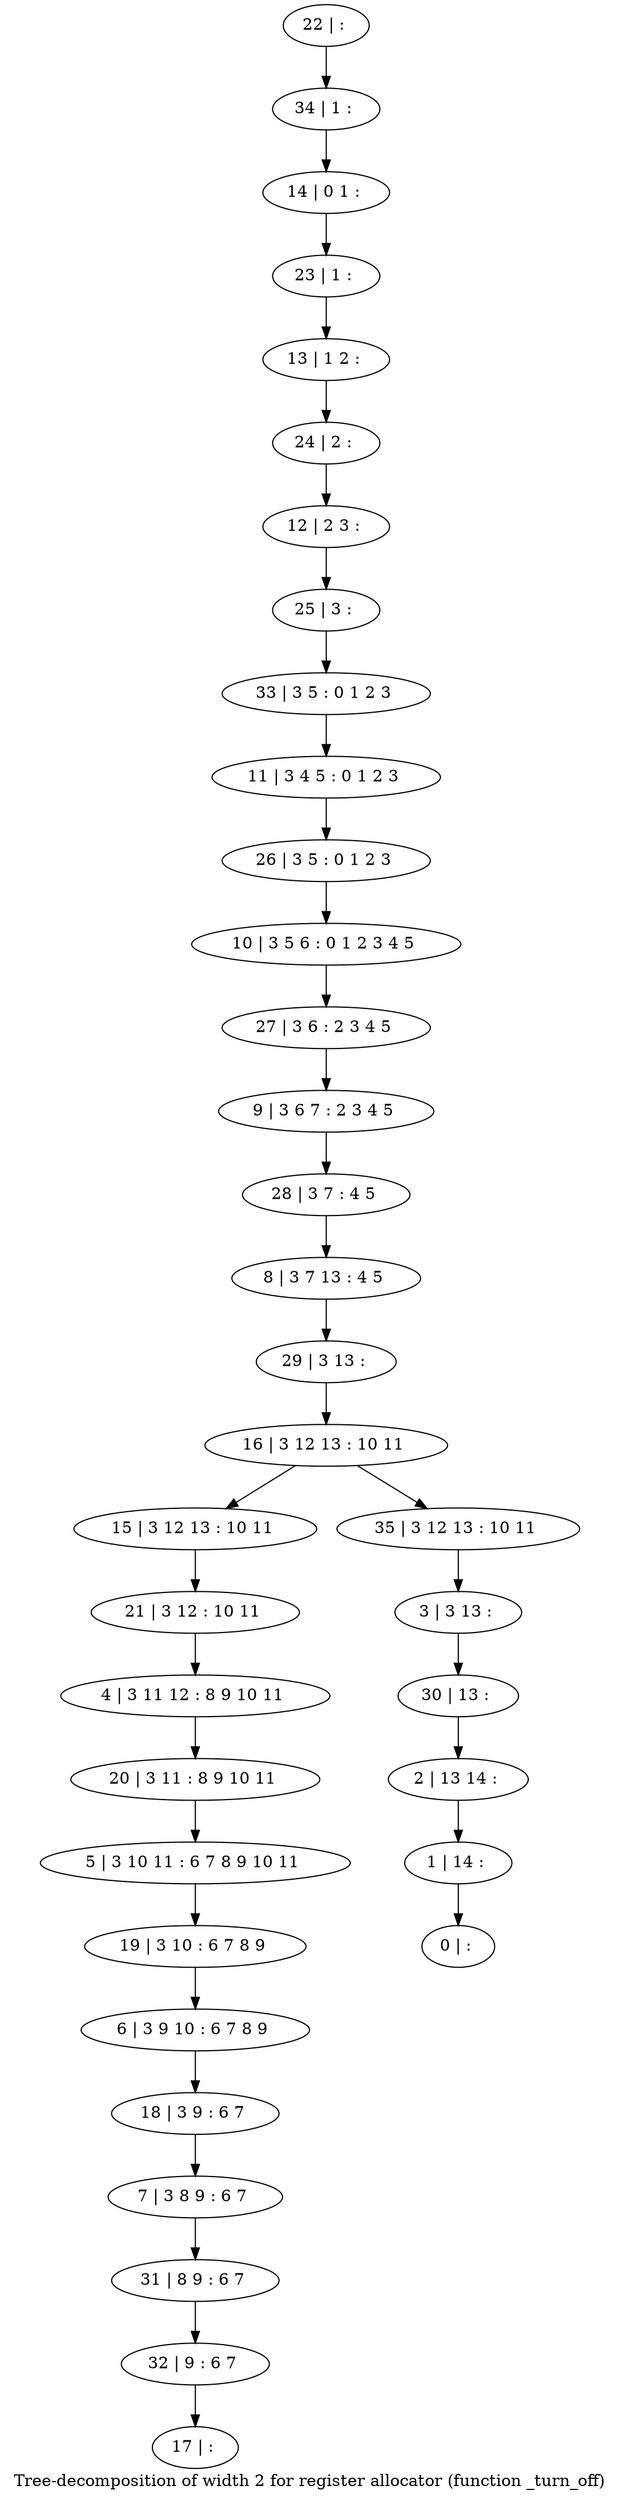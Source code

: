 digraph G {
graph [label="Tree-decomposition of width 2 for register allocator (function _turn_off)"]
0[label="0 | : "];
1[label="1 | 14 : "];
2[label="2 | 13 14 : "];
3[label="3 | 3 13 : "];
4[label="4 | 3 11 12 : 8 9 10 11 "];
5[label="5 | 3 10 11 : 6 7 8 9 10 11 "];
6[label="6 | 3 9 10 : 6 7 8 9 "];
7[label="7 | 3 8 9 : 6 7 "];
8[label="8 | 3 7 13 : 4 5 "];
9[label="9 | 3 6 7 : 2 3 4 5 "];
10[label="10 | 3 5 6 : 0 1 2 3 4 5 "];
11[label="11 | 3 4 5 : 0 1 2 3 "];
12[label="12 | 2 3 : "];
13[label="13 | 1 2 : "];
14[label="14 | 0 1 : "];
15[label="15 | 3 12 13 : 10 11 "];
16[label="16 | 3 12 13 : 10 11 "];
17[label="17 | : "];
18[label="18 | 3 9 : 6 7 "];
19[label="19 | 3 10 : 6 7 8 9 "];
20[label="20 | 3 11 : 8 9 10 11 "];
21[label="21 | 3 12 : 10 11 "];
22[label="22 | : "];
23[label="23 | 1 : "];
24[label="24 | 2 : "];
25[label="25 | 3 : "];
26[label="26 | 3 5 : 0 1 2 3 "];
27[label="27 | 3 6 : 2 3 4 5 "];
28[label="28 | 3 7 : 4 5 "];
29[label="29 | 3 13 : "];
30[label="30 | 13 : "];
31[label="31 | 8 9 : 6 7 "];
32[label="32 | 9 : 6 7 "];
33[label="33 | 3 5 : 0 1 2 3 "];
34[label="34 | 1 : "];
35[label="35 | 3 12 13 : 10 11 "];
18->7 ;
6->18 ;
19->6 ;
5->19 ;
20->5 ;
4->20 ;
21->4 ;
15->21 ;
7->31 ;
32->17 ;
31->32 ;
22->34 ;
34->14 ;
14->23 ;
23->13 ;
13->24 ;
24->12 ;
12->25 ;
25->33 ;
33->11 ;
11->26 ;
26->10 ;
10->27 ;
27->9 ;
9->28 ;
28->8 ;
8->29 ;
29->16 ;
3->30 ;
30->2 ;
2->1 ;
1->0 ;
35->3 ;
16->15 ;
16->35 ;
}
